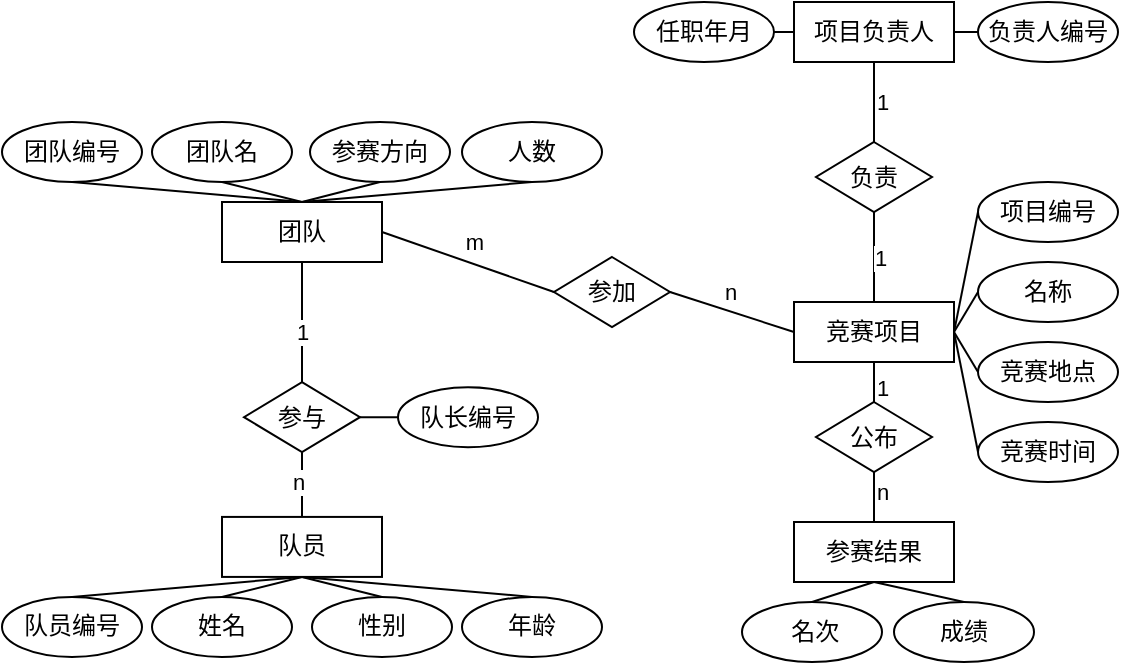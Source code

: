 <mxfile version="26.0.2">
  <diagram name="第 1 页" id="KlBfGs6hn7Sd8Oz5NJE1">
    <mxGraphModel dx="735" dy="752" grid="1" gridSize="10" guides="1" tooltips="1" connect="1" arrows="1" fold="1" page="1" pageScale="1" pageWidth="827" pageHeight="1169" math="0" shadow="0">
      <root>
        <mxCell id="0" />
        <mxCell id="1" parent="0" />
        <mxCell id="j0S7tYojHZoFbAKQFnnE-1" value="团队" style="rounded=0;whiteSpace=wrap;html=1;" vertex="1" parent="1">
          <mxGeometry x="154" y="250" width="80" height="30" as="geometry" />
        </mxCell>
        <mxCell id="j0S7tYojHZoFbAKQFnnE-2" value="团队编号" style="ellipse;whiteSpace=wrap;html=1;" vertex="1" parent="1">
          <mxGeometry x="44" y="210" width="70" height="30" as="geometry" />
        </mxCell>
        <mxCell id="j0S7tYojHZoFbAKQFnnE-3" value="团队名" style="ellipse;whiteSpace=wrap;html=1;" vertex="1" parent="1">
          <mxGeometry x="119" y="210" width="70" height="30" as="geometry" />
        </mxCell>
        <mxCell id="j0S7tYojHZoFbAKQFnnE-4" value="人数" style="ellipse;whiteSpace=wrap;html=1;" vertex="1" parent="1">
          <mxGeometry x="274" y="210" width="70" height="30" as="geometry" />
        </mxCell>
        <mxCell id="j0S7tYojHZoFbAKQFnnE-5" value="参赛方向" style="ellipse;whiteSpace=wrap;html=1;" vertex="1" parent="1">
          <mxGeometry x="198" y="210" width="70" height="30" as="geometry" />
        </mxCell>
        <mxCell id="j0S7tYojHZoFbAKQFnnE-11" value="队员" style="rounded=0;whiteSpace=wrap;html=1;" vertex="1" parent="1">
          <mxGeometry x="154" y="407.46" width="80" height="30" as="geometry" />
        </mxCell>
        <mxCell id="j0S7tYojHZoFbAKQFnnE-12" value="队员编号" style="ellipse;whiteSpace=wrap;html=1;" vertex="1" parent="1">
          <mxGeometry x="44" y="447.46" width="70" height="30" as="geometry" />
        </mxCell>
        <mxCell id="j0S7tYojHZoFbAKQFnnE-13" value="姓名" style="ellipse;whiteSpace=wrap;html=1;" vertex="1" parent="1">
          <mxGeometry x="119" y="447.46" width="70" height="30" as="geometry" />
        </mxCell>
        <mxCell id="j0S7tYojHZoFbAKQFnnE-14" value="年龄" style="ellipse;whiteSpace=wrap;html=1;" vertex="1" parent="1">
          <mxGeometry x="274" y="447.46" width="70" height="30" as="geometry" />
        </mxCell>
        <mxCell id="j0S7tYojHZoFbAKQFnnE-15" value="队长编号" style="ellipse;whiteSpace=wrap;html=1;" vertex="1" parent="1">
          <mxGeometry x="242" y="342.59" width="70" height="30" as="geometry" />
        </mxCell>
        <mxCell id="j0S7tYojHZoFbAKQFnnE-16" value="竞赛项目" style="rounded=0;whiteSpace=wrap;html=1;" vertex="1" parent="1">
          <mxGeometry x="440" y="300" width="80" height="30" as="geometry" />
        </mxCell>
        <mxCell id="j0S7tYojHZoFbAKQFnnE-17" value="项目编号" style="ellipse;whiteSpace=wrap;html=1;" vertex="1" parent="1">
          <mxGeometry x="532" y="240" width="70" height="30" as="geometry" />
        </mxCell>
        <mxCell id="j0S7tYojHZoFbAKQFnnE-18" value="名称" style="ellipse;whiteSpace=wrap;html=1;" vertex="1" parent="1">
          <mxGeometry x="532" y="280" width="70" height="30" as="geometry" />
        </mxCell>
        <mxCell id="j0S7tYojHZoFbAKQFnnE-19" value="竞赛地点" style="ellipse;whiteSpace=wrap;html=1;" vertex="1" parent="1">
          <mxGeometry x="532" y="320" width="70" height="30" as="geometry" />
        </mxCell>
        <mxCell id="j0S7tYojHZoFbAKQFnnE-20" value="竞赛时间" style="ellipse;whiteSpace=wrap;html=1;" vertex="1" parent="1">
          <mxGeometry x="532" y="360" width="70" height="30" as="geometry" />
        </mxCell>
        <mxCell id="j0S7tYojHZoFbAKQFnnE-21" value="项目负责人" style="rounded=0;whiteSpace=wrap;html=1;" vertex="1" parent="1">
          <mxGeometry x="440" y="150" width="80" height="30" as="geometry" />
        </mxCell>
        <mxCell id="j0S7tYojHZoFbAKQFnnE-22" value="任职年月" style="ellipse;whiteSpace=wrap;html=1;" vertex="1" parent="1">
          <mxGeometry x="360" y="150" width="70" height="30" as="geometry" />
        </mxCell>
        <mxCell id="j0S7tYojHZoFbAKQFnnE-26" value="参赛结果" style="whiteSpace=wrap;html=1;" vertex="1" parent="1">
          <mxGeometry x="440" y="410" width="80" height="30" as="geometry" />
        </mxCell>
        <mxCell id="j0S7tYojHZoFbAKQFnnE-27" value="成绩" style="ellipse;whiteSpace=wrap;html=1;" vertex="1" parent="1">
          <mxGeometry x="490" y="450" width="70" height="30" as="geometry" />
        </mxCell>
        <mxCell id="j0S7tYojHZoFbAKQFnnE-28" value="&amp;nbsp;名次" style="ellipse;whiteSpace=wrap;html=1;" vertex="1" parent="1">
          <mxGeometry x="414" y="450" width="70" height="30" as="geometry" />
        </mxCell>
        <mxCell id="j0S7tYojHZoFbAKQFnnE-29" value="参与" style="rhombus;whiteSpace=wrap;html=1;" vertex="1" parent="1">
          <mxGeometry x="165" y="340.09" width="58" height="35" as="geometry" />
        </mxCell>
        <mxCell id="j0S7tYojHZoFbAKQFnnE-32" value="负责" style="rhombus;whiteSpace=wrap;html=1;" vertex="1" parent="1">
          <mxGeometry x="451" y="220" width="58" height="35" as="geometry" />
        </mxCell>
        <mxCell id="j0S7tYojHZoFbAKQFnnE-33" value="参加" style="rhombus;whiteSpace=wrap;html=1;" vertex="1" parent="1">
          <mxGeometry x="320" y="277.5" width="58" height="35" as="geometry" />
        </mxCell>
        <mxCell id="j0S7tYojHZoFbAKQFnnE-34" value="公布" style="rhombus;whiteSpace=wrap;html=1;" vertex="1" parent="1">
          <mxGeometry x="451" y="350" width="58" height="35" as="geometry" />
        </mxCell>
        <mxCell id="j0S7tYojHZoFbAKQFnnE-35" value="" style="endArrow=none;html=1;rounded=0;exitX=0.5;exitY=0;exitDx=0;exitDy=0;entryX=0.5;entryY=1;entryDx=0;entryDy=0;" edge="1" parent="1" source="j0S7tYojHZoFbAKQFnnE-11" target="j0S7tYojHZoFbAKQFnnE-29">
          <mxGeometry width="50" height="50" relative="1" as="geometry">
            <mxPoint x="46" y="417.46" as="sourcePoint" />
            <mxPoint x="178" y="372.55" as="targetPoint" />
          </mxGeometry>
        </mxCell>
        <mxCell id="j0S7tYojHZoFbAKQFnnE-38" value="n" style="edgeLabel;html=1;align=center;verticalAlign=middle;resizable=0;points=[];" vertex="1" connectable="0" parent="j0S7tYojHZoFbAKQFnnE-35">
          <mxGeometry x="0.103" y="2" relative="1" as="geometry">
            <mxPoint as="offset" />
          </mxGeometry>
        </mxCell>
        <mxCell id="j0S7tYojHZoFbAKQFnnE-36" value="" style="endArrow=none;html=1;rounded=0;entryX=0.5;entryY=1;entryDx=0;entryDy=0;exitX=0.5;exitY=0;exitDx=0;exitDy=0;" edge="1" parent="1" source="j0S7tYojHZoFbAKQFnnE-29" target="j0S7tYojHZoFbAKQFnnE-1">
          <mxGeometry width="50" height="50" relative="1" as="geometry">
            <mxPoint x="260" y="340" as="sourcePoint" />
            <mxPoint x="310" y="290" as="targetPoint" />
          </mxGeometry>
        </mxCell>
        <mxCell id="j0S7tYojHZoFbAKQFnnE-37" value="1" style="edgeLabel;html=1;align=center;verticalAlign=middle;resizable=0;points=[];" vertex="1" connectable="0" parent="j0S7tYojHZoFbAKQFnnE-36">
          <mxGeometry x="-0.165" relative="1" as="geometry">
            <mxPoint as="offset" />
          </mxGeometry>
        </mxCell>
        <mxCell id="j0S7tYojHZoFbAKQFnnE-39" value="性别" style="ellipse;whiteSpace=wrap;html=1;" vertex="1" parent="1">
          <mxGeometry x="199" y="447.46" width="70" height="30" as="geometry" />
        </mxCell>
        <mxCell id="j0S7tYojHZoFbAKQFnnE-40" value="" style="endArrow=none;html=1;rounded=0;exitX=1;exitY=0.5;exitDx=0;exitDy=0;entryX=0;entryY=0.5;entryDx=0;entryDy=0;" edge="1" parent="1" source="j0S7tYojHZoFbAKQFnnE-29" target="j0S7tYojHZoFbAKQFnnE-15">
          <mxGeometry width="50" height="50" relative="1" as="geometry">
            <mxPoint x="252" y="420.09" as="sourcePoint" />
            <mxPoint x="302" y="370.09" as="targetPoint" />
          </mxGeometry>
        </mxCell>
        <mxCell id="j0S7tYojHZoFbAKQFnnE-42" value="" style="endArrow=none;html=1;rounded=0;entryX=0.5;entryY=1;entryDx=0;entryDy=0;exitX=0.5;exitY=0;exitDx=0;exitDy=0;" edge="1" parent="1" source="j0S7tYojHZoFbAKQFnnE-32" target="j0S7tYojHZoFbAKQFnnE-21">
          <mxGeometry width="50" height="50" relative="1" as="geometry">
            <mxPoint x="420" y="310" as="sourcePoint" />
            <mxPoint x="470" y="260" as="targetPoint" />
          </mxGeometry>
        </mxCell>
        <mxCell id="j0S7tYojHZoFbAKQFnnE-43" value="1" style="edgeLabel;html=1;align=center;verticalAlign=middle;resizable=0;points=[];" vertex="1" connectable="0" parent="j0S7tYojHZoFbAKQFnnE-42">
          <mxGeometry y="-1" relative="1" as="geometry">
            <mxPoint x="3" as="offset" />
          </mxGeometry>
        </mxCell>
        <mxCell id="j0S7tYojHZoFbAKQFnnE-44" value="" style="endArrow=none;html=1;rounded=0;entryX=0.5;entryY=1;entryDx=0;entryDy=0;exitX=0.5;exitY=0;exitDx=0;exitDy=0;" edge="1" parent="1" source="j0S7tYojHZoFbAKQFnnE-28" target="j0S7tYojHZoFbAKQFnnE-26">
          <mxGeometry width="50" height="50" relative="1" as="geometry">
            <mxPoint x="364" y="385" as="sourcePoint" />
            <mxPoint x="414" y="335" as="targetPoint" />
          </mxGeometry>
        </mxCell>
        <mxCell id="j0S7tYojHZoFbAKQFnnE-45" value="" style="endArrow=none;html=1;rounded=0;exitX=0.5;exitY=1;exitDx=0;exitDy=0;entryX=0.5;entryY=0;entryDx=0;entryDy=0;" edge="1" parent="1" source="j0S7tYojHZoFbAKQFnnE-34" target="j0S7tYojHZoFbAKQFnnE-26">
          <mxGeometry width="50" height="50" relative="1" as="geometry">
            <mxPoint x="380" y="290" as="sourcePoint" />
            <mxPoint x="430" y="240" as="targetPoint" />
          </mxGeometry>
        </mxCell>
        <mxCell id="j0S7tYojHZoFbAKQFnnE-69" value="n" style="edgeLabel;html=1;align=center;verticalAlign=middle;resizable=0;points=[];" vertex="1" connectable="0" parent="j0S7tYojHZoFbAKQFnnE-45">
          <mxGeometry x="-0.216" y="1" relative="1" as="geometry">
            <mxPoint x="3" as="offset" />
          </mxGeometry>
        </mxCell>
        <mxCell id="j0S7tYojHZoFbAKQFnnE-46" value="" style="endArrow=none;html=1;rounded=0;exitX=0.5;exitY=1;exitDx=0;exitDy=0;entryX=0.5;entryY=0;entryDx=0;entryDy=0;" edge="1" parent="1" source="j0S7tYojHZoFbAKQFnnE-16" target="j0S7tYojHZoFbAKQFnnE-34">
          <mxGeometry width="50" height="50" relative="1" as="geometry">
            <mxPoint x="390" y="300" as="sourcePoint" />
            <mxPoint x="440" y="250" as="targetPoint" />
          </mxGeometry>
        </mxCell>
        <mxCell id="j0S7tYojHZoFbAKQFnnE-68" value="1" style="edgeLabel;html=1;align=center;verticalAlign=middle;resizable=0;points=[];" vertex="1" connectable="0" parent="j0S7tYojHZoFbAKQFnnE-46">
          <mxGeometry x="0.08" y="1" relative="1" as="geometry">
            <mxPoint x="3" y="2" as="offset" />
          </mxGeometry>
        </mxCell>
        <mxCell id="j0S7tYojHZoFbAKQFnnE-47" value="" style="endArrow=none;html=1;rounded=0;exitX=1;exitY=0.5;exitDx=0;exitDy=0;entryX=0;entryY=0.5;entryDx=0;entryDy=0;" edge="1" parent="1" source="j0S7tYojHZoFbAKQFnnE-16" target="j0S7tYojHZoFbAKQFnnE-20">
          <mxGeometry width="50" height="50" relative="1" as="geometry">
            <mxPoint x="400" y="310" as="sourcePoint" />
            <mxPoint x="450" y="260" as="targetPoint" />
          </mxGeometry>
        </mxCell>
        <mxCell id="j0S7tYojHZoFbAKQFnnE-48" value="" style="endArrow=none;html=1;rounded=0;entryX=1;entryY=0.5;entryDx=0;entryDy=0;exitX=0;exitY=0.5;exitDx=0;exitDy=0;" edge="1" parent="1" source="j0S7tYojHZoFbAKQFnnE-19" target="j0S7tYojHZoFbAKQFnnE-16">
          <mxGeometry width="50" height="50" relative="1" as="geometry">
            <mxPoint x="410" y="320" as="sourcePoint" />
            <mxPoint x="460" y="270" as="targetPoint" />
          </mxGeometry>
        </mxCell>
        <mxCell id="j0S7tYojHZoFbAKQFnnE-49" value="" style="endArrow=none;html=1;rounded=0;exitX=1;exitY=0.5;exitDx=0;exitDy=0;entryX=0;entryY=0.5;entryDx=0;entryDy=0;" edge="1" parent="1" source="j0S7tYojHZoFbAKQFnnE-16" target="j0S7tYojHZoFbAKQFnnE-18">
          <mxGeometry width="50" height="50" relative="1" as="geometry">
            <mxPoint x="420" y="330" as="sourcePoint" />
            <mxPoint x="470" y="280" as="targetPoint" />
          </mxGeometry>
        </mxCell>
        <mxCell id="j0S7tYojHZoFbAKQFnnE-50" value="" style="endArrow=none;html=1;rounded=0;exitX=0;exitY=0.5;exitDx=0;exitDy=0;entryX=1;entryY=0.5;entryDx=0;entryDy=0;" edge="1" parent="1" source="j0S7tYojHZoFbAKQFnnE-17" target="j0S7tYojHZoFbAKQFnnE-16">
          <mxGeometry width="50" height="50" relative="1" as="geometry">
            <mxPoint x="430" y="340" as="sourcePoint" />
            <mxPoint x="480" y="290" as="targetPoint" />
          </mxGeometry>
        </mxCell>
        <mxCell id="j0S7tYojHZoFbAKQFnnE-51" value="" style="endArrow=none;html=1;rounded=0;entryX=0.5;entryY=1;entryDx=0;entryDy=0;exitX=0.5;exitY=0;exitDx=0;exitDy=0;" edge="1" parent="1" source="j0S7tYojHZoFbAKQFnnE-16" target="j0S7tYojHZoFbAKQFnnE-32">
          <mxGeometry width="50" height="50" relative="1" as="geometry">
            <mxPoint x="440" y="350" as="sourcePoint" />
            <mxPoint x="490" y="300" as="targetPoint" />
          </mxGeometry>
        </mxCell>
        <mxCell id="j0S7tYojHZoFbAKQFnnE-65" value="1" style="edgeLabel;html=1;align=center;verticalAlign=middle;resizable=0;points=[];" vertex="1" connectable="0" parent="j0S7tYojHZoFbAKQFnnE-51">
          <mxGeometry x="-0.009" y="-3" relative="1" as="geometry">
            <mxPoint as="offset" />
          </mxGeometry>
        </mxCell>
        <mxCell id="j0S7tYojHZoFbAKQFnnE-53" value="" style="endArrow=none;html=1;rounded=0;exitX=0.5;exitY=1;exitDx=0;exitDy=0;entryX=0.5;entryY=0;entryDx=0;entryDy=0;" edge="1" parent="1" source="j0S7tYojHZoFbAKQFnnE-11" target="j0S7tYojHZoFbAKQFnnE-39">
          <mxGeometry width="50" height="50" relative="1" as="geometry">
            <mxPoint x="328" y="435" as="sourcePoint" />
            <mxPoint x="378" y="385" as="targetPoint" />
          </mxGeometry>
        </mxCell>
        <mxCell id="j0S7tYojHZoFbAKQFnnE-54" value="" style="endArrow=none;html=1;rounded=0;exitX=0.5;exitY=1;exitDx=0;exitDy=0;entryX=0.5;entryY=0;entryDx=0;entryDy=0;" edge="1" parent="1" source="j0S7tYojHZoFbAKQFnnE-11" target="j0S7tYojHZoFbAKQFnnE-13">
          <mxGeometry width="50" height="50" relative="1" as="geometry">
            <mxPoint x="328" y="407.46" as="sourcePoint" />
            <mxPoint x="378" y="357.46" as="targetPoint" />
          </mxGeometry>
        </mxCell>
        <mxCell id="j0S7tYojHZoFbAKQFnnE-55" value="" style="endArrow=none;html=1;rounded=0;exitX=0.5;exitY=1;exitDx=0;exitDy=0;entryX=0.5;entryY=0;entryDx=0;entryDy=0;" edge="1" parent="1" source="j0S7tYojHZoFbAKQFnnE-11" target="j0S7tYojHZoFbAKQFnnE-12">
          <mxGeometry width="50" height="50" relative="1" as="geometry">
            <mxPoint x="274" y="400.0" as="sourcePoint" />
            <mxPoint x="324" y="350.0" as="targetPoint" />
          </mxGeometry>
        </mxCell>
        <mxCell id="j0S7tYojHZoFbAKQFnnE-56" value="" style="endArrow=none;html=1;rounded=0;exitX=0.5;exitY=1;exitDx=0;exitDy=0;entryX=0.5;entryY=0;entryDx=0;entryDy=0;" edge="1" parent="1" source="j0S7tYojHZoFbAKQFnnE-11" target="j0S7tYojHZoFbAKQFnnE-14">
          <mxGeometry width="50" height="50" relative="1" as="geometry">
            <mxPoint x="234" y="437.46" as="sourcePoint" />
            <mxPoint x="404" y="371.05" as="targetPoint" />
          </mxGeometry>
        </mxCell>
        <mxCell id="j0S7tYojHZoFbAKQFnnE-57" value="" style="endArrow=none;html=1;rounded=0;exitX=0;exitY=0.5;exitDx=0;exitDy=0;entryX=1;entryY=0.5;entryDx=0;entryDy=0;" edge="1" parent="1" source="j0S7tYojHZoFbAKQFnnE-21" target="j0S7tYojHZoFbAKQFnnE-22">
          <mxGeometry width="50" height="50" relative="1" as="geometry">
            <mxPoint x="500" y="410" as="sourcePoint" />
            <mxPoint x="550" y="360" as="targetPoint" />
          </mxGeometry>
        </mxCell>
        <mxCell id="j0S7tYojHZoFbAKQFnnE-58" value="" style="endArrow=none;html=1;rounded=0;exitX=0.5;exitY=0;exitDx=0;exitDy=0;entryX=0.5;entryY=1;entryDx=0;entryDy=0;" edge="1" parent="1" source="j0S7tYojHZoFbAKQFnnE-1" target="j0S7tYojHZoFbAKQFnnE-4">
          <mxGeometry width="50" height="50" relative="1" as="geometry">
            <mxPoint x="364" y="340" as="sourcePoint" />
            <mxPoint x="414" y="290" as="targetPoint" />
          </mxGeometry>
        </mxCell>
        <mxCell id="j0S7tYojHZoFbAKQFnnE-59" value="" style="endArrow=none;html=1;rounded=0;entryX=1;entryY=0.5;entryDx=0;entryDy=0;exitX=0;exitY=0.5;exitDx=0;exitDy=0;" edge="1" parent="1" source="j0S7tYojHZoFbAKQFnnE-33" target="j0S7tYojHZoFbAKQFnnE-1">
          <mxGeometry width="50" height="50" relative="1" as="geometry">
            <mxPoint x="520" y="430" as="sourcePoint" />
            <mxPoint x="570" y="380" as="targetPoint" />
          </mxGeometry>
        </mxCell>
        <mxCell id="j0S7tYojHZoFbAKQFnnE-66" value="m" style="edgeLabel;html=1;align=center;verticalAlign=middle;resizable=0;points=[];" vertex="1" connectable="0" parent="j0S7tYojHZoFbAKQFnnE-59">
          <mxGeometry x="-0.059" y="-1" relative="1" as="geometry">
            <mxPoint y="-10" as="offset" />
          </mxGeometry>
        </mxCell>
        <mxCell id="j0S7tYojHZoFbAKQFnnE-60" value="" style="endArrow=none;html=1;rounded=0;entryX=0;entryY=0.5;entryDx=0;entryDy=0;exitX=1;exitY=0.5;exitDx=0;exitDy=0;" edge="1" parent="1" source="j0S7tYojHZoFbAKQFnnE-33" target="j0S7tYojHZoFbAKQFnnE-16">
          <mxGeometry width="50" height="50" relative="1" as="geometry">
            <mxPoint x="530" y="440" as="sourcePoint" />
            <mxPoint x="580" y="390" as="targetPoint" />
          </mxGeometry>
        </mxCell>
        <mxCell id="j0S7tYojHZoFbAKQFnnE-67" value="n" style="edgeLabel;html=1;align=center;verticalAlign=middle;resizable=0;points=[];" vertex="1" connectable="0" parent="j0S7tYojHZoFbAKQFnnE-60">
          <mxGeometry x="-0.09" y="4" relative="1" as="geometry">
            <mxPoint y="-5" as="offset" />
          </mxGeometry>
        </mxCell>
        <mxCell id="j0S7tYojHZoFbAKQFnnE-61" value="" style="endArrow=none;html=1;rounded=0;exitX=0.5;exitY=1;exitDx=0;exitDy=0;entryX=0.5;entryY=0;entryDx=0;entryDy=0;" edge="1" parent="1" source="j0S7tYojHZoFbAKQFnnE-26" target="j0S7tYojHZoFbAKQFnnE-27">
          <mxGeometry width="50" height="50" relative="1" as="geometry">
            <mxPoint x="540" y="450" as="sourcePoint" />
            <mxPoint x="590" y="400" as="targetPoint" />
          </mxGeometry>
        </mxCell>
        <mxCell id="j0S7tYojHZoFbAKQFnnE-62" value="" style="endArrow=none;html=1;rounded=0;entryX=0.5;entryY=0;entryDx=0;entryDy=0;exitX=0.5;exitY=1;exitDx=0;exitDy=0;" edge="1" parent="1" source="j0S7tYojHZoFbAKQFnnE-5" target="j0S7tYojHZoFbAKQFnnE-1">
          <mxGeometry width="50" height="50" relative="1" as="geometry">
            <mxPoint x="80" y="350" as="sourcePoint" />
            <mxPoint x="130" y="300" as="targetPoint" />
          </mxGeometry>
        </mxCell>
        <mxCell id="j0S7tYojHZoFbAKQFnnE-63" value="" style="endArrow=none;html=1;rounded=0;exitX=0.5;exitY=0;exitDx=0;exitDy=0;entryX=0.5;entryY=1;entryDx=0;entryDy=0;" edge="1" parent="1" source="j0S7tYojHZoFbAKQFnnE-1" target="j0S7tYojHZoFbAKQFnnE-3">
          <mxGeometry width="50" height="50" relative="1" as="geometry">
            <mxPoint x="90" y="360" as="sourcePoint" />
            <mxPoint x="140" y="310" as="targetPoint" />
          </mxGeometry>
        </mxCell>
        <mxCell id="j0S7tYojHZoFbAKQFnnE-64" value="" style="endArrow=none;html=1;rounded=0;entryX=0.5;entryY=0;entryDx=0;entryDy=0;exitX=0.5;exitY=1;exitDx=0;exitDy=0;" edge="1" parent="1" source="j0S7tYojHZoFbAKQFnnE-2" target="j0S7tYojHZoFbAKQFnnE-1">
          <mxGeometry width="50" height="50" relative="1" as="geometry">
            <mxPoint x="100" y="370" as="sourcePoint" />
            <mxPoint x="150" y="320" as="targetPoint" />
          </mxGeometry>
        </mxCell>
        <mxCell id="j0S7tYojHZoFbAKQFnnE-70" value="负责人编号" style="ellipse;whiteSpace=wrap;html=1;" vertex="1" parent="1">
          <mxGeometry x="532" y="150" width="70" height="30" as="geometry" />
        </mxCell>
        <mxCell id="j0S7tYojHZoFbAKQFnnE-71" value="" style="endArrow=none;html=1;rounded=0;exitX=1;exitY=0.5;exitDx=0;exitDy=0;entryX=0;entryY=0.5;entryDx=0;entryDy=0;" edge="1" parent="1" source="j0S7tYojHZoFbAKQFnnE-21" target="j0S7tYojHZoFbAKQFnnE-70">
          <mxGeometry width="50" height="50" relative="1" as="geometry">
            <mxPoint x="450" y="150" as="sourcePoint" />
            <mxPoint x="500" y="100" as="targetPoint" />
          </mxGeometry>
        </mxCell>
      </root>
    </mxGraphModel>
  </diagram>
</mxfile>
